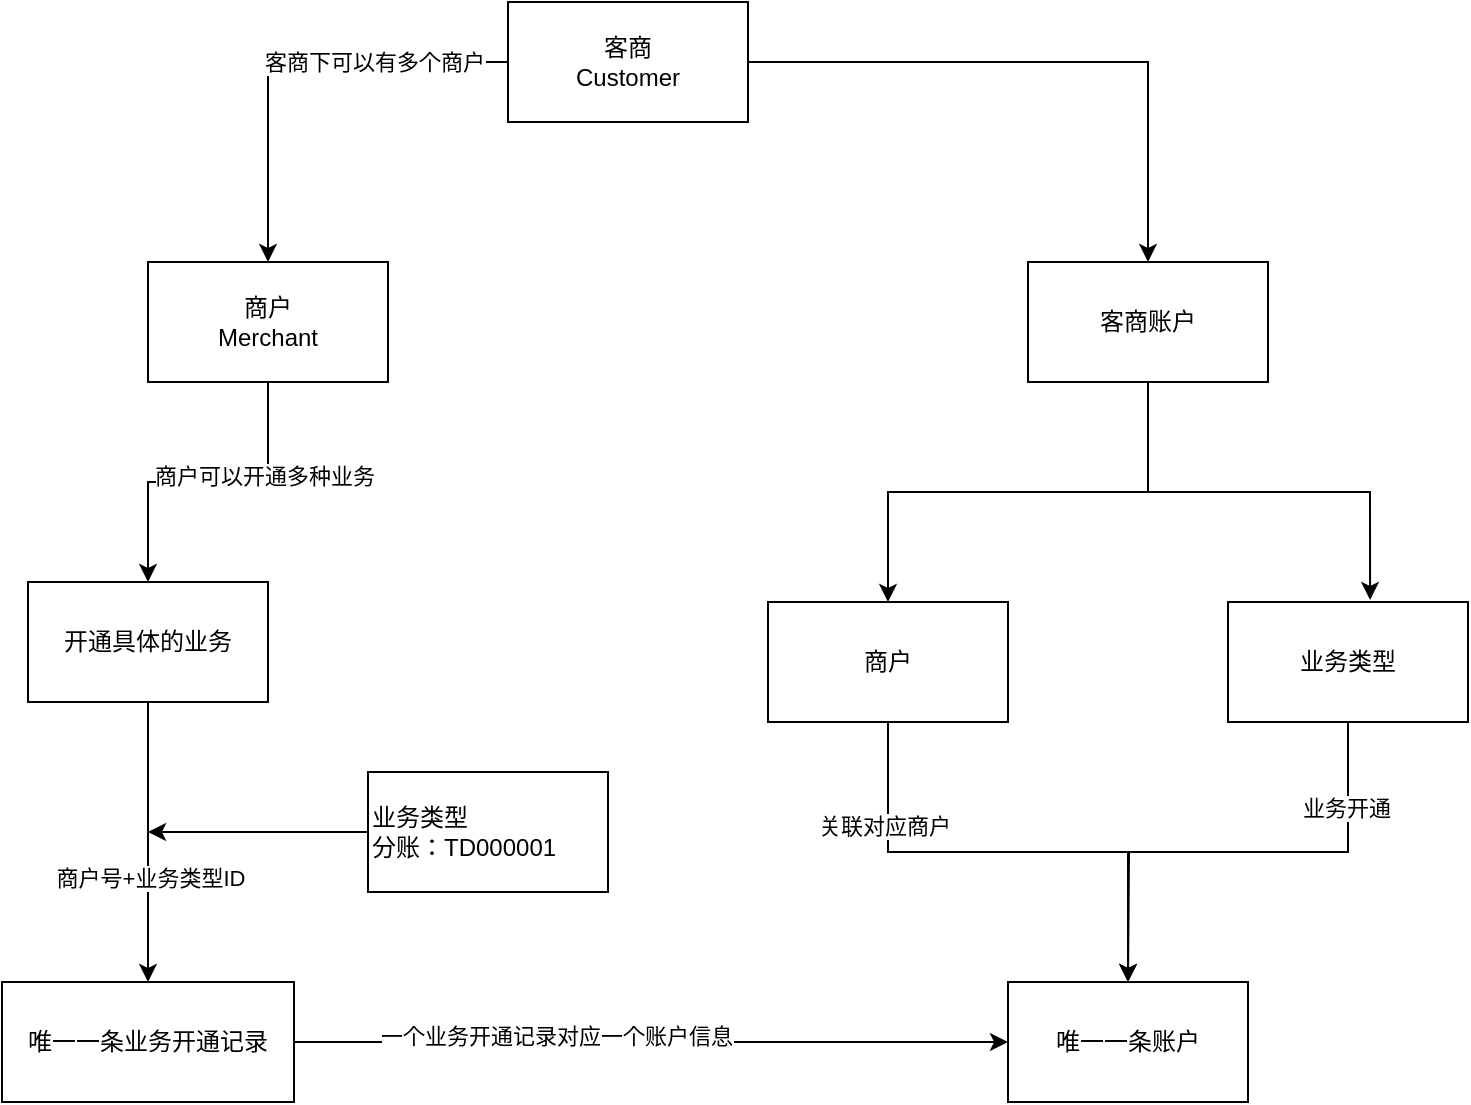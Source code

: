 <mxfile version="14.1.9" type="github">
  <diagram id="XVkyT9VHvMkA1Evhx19N" name="Page-1">
    <mxGraphModel dx="1422" dy="762" grid="1" gridSize="10" guides="1" tooltips="1" connect="1" arrows="1" fold="1" page="1" pageScale="1" pageWidth="827" pageHeight="1169" math="0" shadow="0">
      <root>
        <mxCell id="0" />
        <mxCell id="1" parent="0" />
        <mxCell id="pL-gZdUyZ80Oy8BJfnRz-8" style="edgeStyle=orthogonalEdgeStyle;rounded=0;orthogonalLoop=1;jettySize=auto;html=1;entryX=0.5;entryY=0;entryDx=0;entryDy=0;" parent="1" source="pL-gZdUyZ80Oy8BJfnRz-1" target="pL-gZdUyZ80Oy8BJfnRz-2" edge="1">
          <mxGeometry relative="1" as="geometry" />
        </mxCell>
        <mxCell id="pL-gZdUyZ80Oy8BJfnRz-11" value="客商下可以有多个商户" style="edgeLabel;html=1;align=center;verticalAlign=middle;resizable=0;points=[];" parent="pL-gZdUyZ80Oy8BJfnRz-8" vertex="1" connectable="0">
          <mxGeometry x="-0.39" relative="1" as="geometry">
            <mxPoint as="offset" />
          </mxGeometry>
        </mxCell>
        <mxCell id="pL-gZdUyZ80Oy8BJfnRz-18" style="edgeStyle=orthogonalEdgeStyle;rounded=0;orthogonalLoop=1;jettySize=auto;html=1;entryX=0.5;entryY=0;entryDx=0;entryDy=0;" parent="1" source="pL-gZdUyZ80Oy8BJfnRz-1" target="pL-gZdUyZ80Oy8BJfnRz-17" edge="1">
          <mxGeometry relative="1" as="geometry" />
        </mxCell>
        <mxCell id="pL-gZdUyZ80Oy8BJfnRz-1" value="客商&lt;br&gt;Customer" style="rounded=0;whiteSpace=wrap;html=1;" parent="1" vertex="1">
          <mxGeometry x="340" y="200" width="120" height="60" as="geometry" />
        </mxCell>
        <mxCell id="pL-gZdUyZ80Oy8BJfnRz-9" style="edgeStyle=orthogonalEdgeStyle;rounded=0;orthogonalLoop=1;jettySize=auto;html=1;entryX=0.5;entryY=0;entryDx=0;entryDy=0;" parent="1" source="pL-gZdUyZ80Oy8BJfnRz-2" target="pL-gZdUyZ80Oy8BJfnRz-3" edge="1">
          <mxGeometry relative="1" as="geometry" />
        </mxCell>
        <mxCell id="pL-gZdUyZ80Oy8BJfnRz-10" value="商户可以开通多种业务" style="edgeLabel;html=1;align=center;verticalAlign=middle;resizable=0;points=[];" parent="pL-gZdUyZ80Oy8BJfnRz-9" vertex="1" connectable="0">
          <mxGeometry x="-0.353" y="-3" relative="1" as="geometry">
            <mxPoint as="offset" />
          </mxGeometry>
        </mxCell>
        <mxCell id="pL-gZdUyZ80Oy8BJfnRz-2" value="商户&lt;br&gt;Merchant" style="rounded=0;whiteSpace=wrap;html=1;" parent="1" vertex="1">
          <mxGeometry x="160" y="330" width="120" height="60" as="geometry" />
        </mxCell>
        <mxCell id="pL-gZdUyZ80Oy8BJfnRz-12" style="edgeStyle=orthogonalEdgeStyle;rounded=0;orthogonalLoop=1;jettySize=auto;html=1;" parent="1" source="pL-gZdUyZ80Oy8BJfnRz-3" target="pL-gZdUyZ80Oy8BJfnRz-5" edge="1">
          <mxGeometry relative="1" as="geometry" />
        </mxCell>
        <mxCell id="pL-gZdUyZ80Oy8BJfnRz-16" value="商户号+业务类型ID" style="edgeLabel;html=1;align=center;verticalAlign=middle;resizable=0;points=[];" parent="pL-gZdUyZ80Oy8BJfnRz-12" vertex="1" connectable="0">
          <mxGeometry x="0.257" y="1" relative="1" as="geometry">
            <mxPoint as="offset" />
          </mxGeometry>
        </mxCell>
        <mxCell id="pL-gZdUyZ80Oy8BJfnRz-3" value="开通具体的业务" style="rounded=0;whiteSpace=wrap;html=1;" parent="1" vertex="1">
          <mxGeometry x="100" y="490" width="120" height="60" as="geometry" />
        </mxCell>
        <mxCell id="pL-gZdUyZ80Oy8BJfnRz-14" value="" style="edgeStyle=orthogonalEdgeStyle;rounded=0;orthogonalLoop=1;jettySize=auto;html=1;" parent="1" source="pL-gZdUyZ80Oy8BJfnRz-5" target="pL-gZdUyZ80Oy8BJfnRz-7" edge="1">
          <mxGeometry relative="1" as="geometry" />
        </mxCell>
        <mxCell id="pL-gZdUyZ80Oy8BJfnRz-15" value="一个业务开通记录对应一个账户信息" style="edgeLabel;html=1;align=center;verticalAlign=middle;resizable=0;points=[];" parent="pL-gZdUyZ80Oy8BJfnRz-14" vertex="1" connectable="0">
          <mxGeometry x="-0.267" y="3" relative="1" as="geometry">
            <mxPoint as="offset" />
          </mxGeometry>
        </mxCell>
        <mxCell id="pL-gZdUyZ80Oy8BJfnRz-5" value="唯一一条业务开通记录" style="rounded=0;whiteSpace=wrap;html=1;" parent="1" vertex="1">
          <mxGeometry x="87" y="690" width="146" height="60" as="geometry" />
        </mxCell>
        <mxCell id="pL-gZdUyZ80Oy8BJfnRz-13" style="edgeStyle=orthogonalEdgeStyle;rounded=0;orthogonalLoop=1;jettySize=auto;html=1;" parent="1" source="pL-gZdUyZ80Oy8BJfnRz-6" edge="1">
          <mxGeometry relative="1" as="geometry">
            <mxPoint x="160" y="615" as="targetPoint" />
          </mxGeometry>
        </mxCell>
        <mxCell id="pL-gZdUyZ80Oy8BJfnRz-6" value="业务类型&lt;br&gt;分账：TD000001" style="rounded=0;whiteSpace=wrap;html=1;align=left;" parent="1" vertex="1">
          <mxGeometry x="270" y="585" width="120" height="60" as="geometry" />
        </mxCell>
        <mxCell id="pL-gZdUyZ80Oy8BJfnRz-7" value="唯一一条账户" style="rounded=0;whiteSpace=wrap;html=1;" parent="1" vertex="1">
          <mxGeometry x="590" y="690" width="120" height="60" as="geometry" />
        </mxCell>
        <mxCell id="pL-gZdUyZ80Oy8BJfnRz-21" style="edgeStyle=orthogonalEdgeStyle;rounded=0;orthogonalLoop=1;jettySize=auto;html=1;exitX=0.5;exitY=1;exitDx=0;exitDy=0;" parent="1" source="pL-gZdUyZ80Oy8BJfnRz-17" target="pL-gZdUyZ80Oy8BJfnRz-19" edge="1">
          <mxGeometry relative="1" as="geometry" />
        </mxCell>
        <mxCell id="pL-gZdUyZ80Oy8BJfnRz-22" style="edgeStyle=orthogonalEdgeStyle;rounded=0;orthogonalLoop=1;jettySize=auto;html=1;entryX=0.592;entryY=-0.017;entryDx=0;entryDy=0;entryPerimeter=0;" parent="1" source="pL-gZdUyZ80Oy8BJfnRz-17" target="pL-gZdUyZ80Oy8BJfnRz-20" edge="1">
          <mxGeometry relative="1" as="geometry" />
        </mxCell>
        <mxCell id="pL-gZdUyZ80Oy8BJfnRz-17" value="客商账户" style="rounded=0;whiteSpace=wrap;html=1;" parent="1" vertex="1">
          <mxGeometry x="600" y="330" width="120" height="60" as="geometry" />
        </mxCell>
        <mxCell id="pL-gZdUyZ80Oy8BJfnRz-25" style="edgeStyle=orthogonalEdgeStyle;rounded=0;orthogonalLoop=1;jettySize=auto;html=1;entryX=0.5;entryY=0;entryDx=0;entryDy=0;" parent="1" source="pL-gZdUyZ80Oy8BJfnRz-19" target="pL-gZdUyZ80Oy8BJfnRz-7" edge="1">
          <mxGeometry relative="1" as="geometry" />
        </mxCell>
        <mxCell id="pL-gZdUyZ80Oy8BJfnRz-28" value="关联对应商户" style="edgeLabel;html=1;align=center;verticalAlign=middle;resizable=0;points=[];" parent="pL-gZdUyZ80Oy8BJfnRz-25" vertex="1" connectable="0">
          <mxGeometry x="-0.584" y="-2" relative="1" as="geometry">
            <mxPoint as="offset" />
          </mxGeometry>
        </mxCell>
        <mxCell id="pL-gZdUyZ80Oy8BJfnRz-19" value="商户" style="rounded=0;whiteSpace=wrap;html=1;" parent="1" vertex="1">
          <mxGeometry x="470" y="500" width="120" height="60" as="geometry" />
        </mxCell>
        <mxCell id="pL-gZdUyZ80Oy8BJfnRz-26" style="edgeStyle=orthogonalEdgeStyle;rounded=0;orthogonalLoop=1;jettySize=auto;html=1;exitX=0.5;exitY=1;exitDx=0;exitDy=0;" parent="1" source="pL-gZdUyZ80Oy8BJfnRz-20" edge="1">
          <mxGeometry relative="1" as="geometry">
            <mxPoint x="650" y="690" as="targetPoint" />
          </mxGeometry>
        </mxCell>
        <mxCell id="pL-gZdUyZ80Oy8BJfnRz-27" value="业务开通" style="edgeLabel;html=1;align=center;verticalAlign=middle;resizable=0;points=[];" parent="pL-gZdUyZ80Oy8BJfnRz-26" vertex="1" connectable="0">
          <mxGeometry x="-0.642" y="-1" relative="1" as="geometry">
            <mxPoint as="offset" />
          </mxGeometry>
        </mxCell>
        <mxCell id="pL-gZdUyZ80Oy8BJfnRz-20" value="业务类型" style="rounded=0;whiteSpace=wrap;html=1;" parent="1" vertex="1">
          <mxGeometry x="700" y="500" width="120" height="60" as="geometry" />
        </mxCell>
      </root>
    </mxGraphModel>
  </diagram>
</mxfile>
